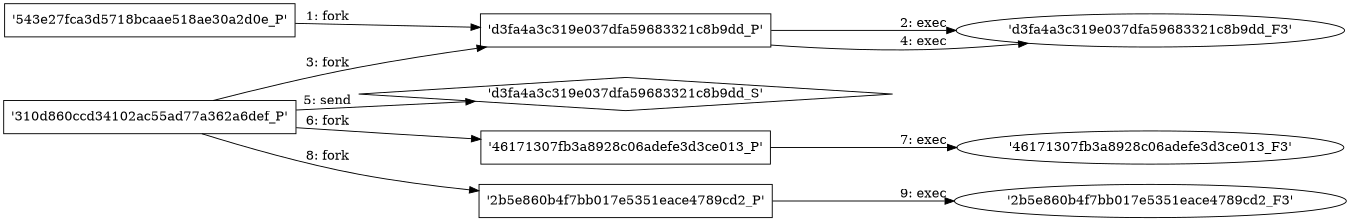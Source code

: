 digraph "D:\Learning\Paper\apt\基于CTI的攻击预警\Dataset\攻击图\ASGfromALLCTI\Threat Roundup for October 19  to October 26.dot" {
rankdir="LR"
size="9"
fixedsize="false"
splines="true"
nodesep=0.3
ranksep=0
fontsize=10
overlap="scalexy"
engine= "neato"
	"'543e27fca3d5718bcaae518ae30a2d0e_P'" [node_type=Process shape=box]
	"'d3fa4a3c319e037dfa59683321c8b9dd_P'" [node_type=Process shape=box]
	"'543e27fca3d5718bcaae518ae30a2d0e_P'" -> "'d3fa4a3c319e037dfa59683321c8b9dd_P'" [label="1: fork"]
	"'d3fa4a3c319e037dfa59683321c8b9dd_P'" [node_type=Process shape=box]
	"'d3fa4a3c319e037dfa59683321c8b9dd_F3'" [node_type=File shape=ellipse]
	"'d3fa4a3c319e037dfa59683321c8b9dd_P'" -> "'d3fa4a3c319e037dfa59683321c8b9dd_F3'" [label="2: exec"]
	"'310d860ccd34102ac55ad77a362a6def_P'" [node_type=Process shape=box]
	"'d3fa4a3c319e037dfa59683321c8b9dd_P'" [node_type=Process shape=box]
	"'310d860ccd34102ac55ad77a362a6def_P'" -> "'d3fa4a3c319e037dfa59683321c8b9dd_P'" [label="3: fork"]
	"'d3fa4a3c319e037dfa59683321c8b9dd_P'" [node_type=Process shape=box]
	"'d3fa4a3c319e037dfa59683321c8b9dd_F3'" [node_type=File shape=ellipse]
	"'d3fa4a3c319e037dfa59683321c8b9dd_P'" -> "'d3fa4a3c319e037dfa59683321c8b9dd_F3'" [label="4: exec"]
	"'d3fa4a3c319e037dfa59683321c8b9dd_S'" [node_type=Socket shape=diamond]
	"'310d860ccd34102ac55ad77a362a6def_P'" [node_type=Process shape=box]
	"'310d860ccd34102ac55ad77a362a6def_P'" -> "'d3fa4a3c319e037dfa59683321c8b9dd_S'" [label="5: send"]
	"'310d860ccd34102ac55ad77a362a6def_P'" [node_type=Process shape=box]
	"'46171307fb3a8928c06adefe3d3ce013_P'" [node_type=Process shape=box]
	"'310d860ccd34102ac55ad77a362a6def_P'" -> "'46171307fb3a8928c06adefe3d3ce013_P'" [label="6: fork"]
	"'46171307fb3a8928c06adefe3d3ce013_P'" [node_type=Process shape=box]
	"'46171307fb3a8928c06adefe3d3ce013_F3'" [node_type=File shape=ellipse]
	"'46171307fb3a8928c06adefe3d3ce013_P'" -> "'46171307fb3a8928c06adefe3d3ce013_F3'" [label="7: exec"]
	"'310d860ccd34102ac55ad77a362a6def_P'" [node_type=Process shape=box]
	"'2b5e860b4f7bb017e5351eace4789cd2_P'" [node_type=Process shape=box]
	"'310d860ccd34102ac55ad77a362a6def_P'" -> "'2b5e860b4f7bb017e5351eace4789cd2_P'" [label="8: fork"]
	"'2b5e860b4f7bb017e5351eace4789cd2_P'" [node_type=Process shape=box]
	"'2b5e860b4f7bb017e5351eace4789cd2_F3'" [node_type=File shape=ellipse]
	"'2b5e860b4f7bb017e5351eace4789cd2_P'" -> "'2b5e860b4f7bb017e5351eace4789cd2_F3'" [label="9: exec"]
}
